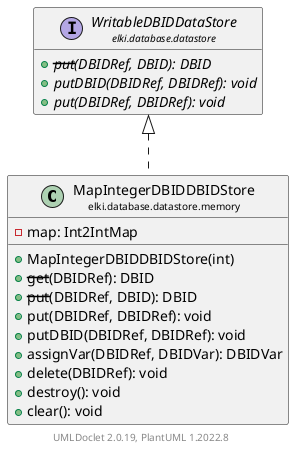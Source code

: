 @startuml
    remove .*\.(Instance|Par|Parameterizer|Factory)$
    set namespaceSeparator none
    hide empty fields
    hide empty methods

    class "<size:14>MapIntegerDBIDDBIDStore\n<size:10>elki.database.datastore.memory" as elki.database.datastore.memory.MapIntegerDBIDDBIDStore [[MapIntegerDBIDDBIDStore.html]] {
        -map: Int2IntMap
        +MapIntegerDBIDDBIDStore(int)
        +--get--(DBIDRef): DBID
        +--put--(DBIDRef, DBID): DBID
        +put(DBIDRef, DBIDRef): void
        +putDBID(DBIDRef, DBIDRef): void
        +assignVar(DBIDRef, DBIDVar): DBIDVar
        +delete(DBIDRef): void
        +destroy(): void
        +clear(): void
    }

    interface "<size:14>WritableDBIDDataStore\n<size:10>elki.database.datastore" as elki.database.datastore.WritableDBIDDataStore [[../WritableDBIDDataStore.html]] {
        {abstract} +--put--(DBIDRef, DBID): DBID
        {abstract} +putDBID(DBIDRef, DBIDRef): void
        {abstract} +put(DBIDRef, DBIDRef): void
    }

    elki.database.datastore.WritableDBIDDataStore <|.. elki.database.datastore.memory.MapIntegerDBIDDBIDStore

    center footer UMLDoclet 2.0.19, PlantUML 1.2022.8
@enduml
